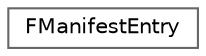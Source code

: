 digraph "Graphical Class Hierarchy"
{
 // INTERACTIVE_SVG=YES
 // LATEX_PDF_SIZE
  bgcolor="transparent";
  edge [fontname=Helvetica,fontsize=10,labelfontname=Helvetica,labelfontsize=10];
  node [fontname=Helvetica,fontsize=10,shape=box,height=0.2,width=0.4];
  rankdir="LR";
  Node0 [id="Node000000",label="FManifestEntry",height=0.2,width=0.4,color="grey40", fillcolor="white", style="filled",URL="$db/d73/classFManifestEntry.html",tooltip=" "];
}
